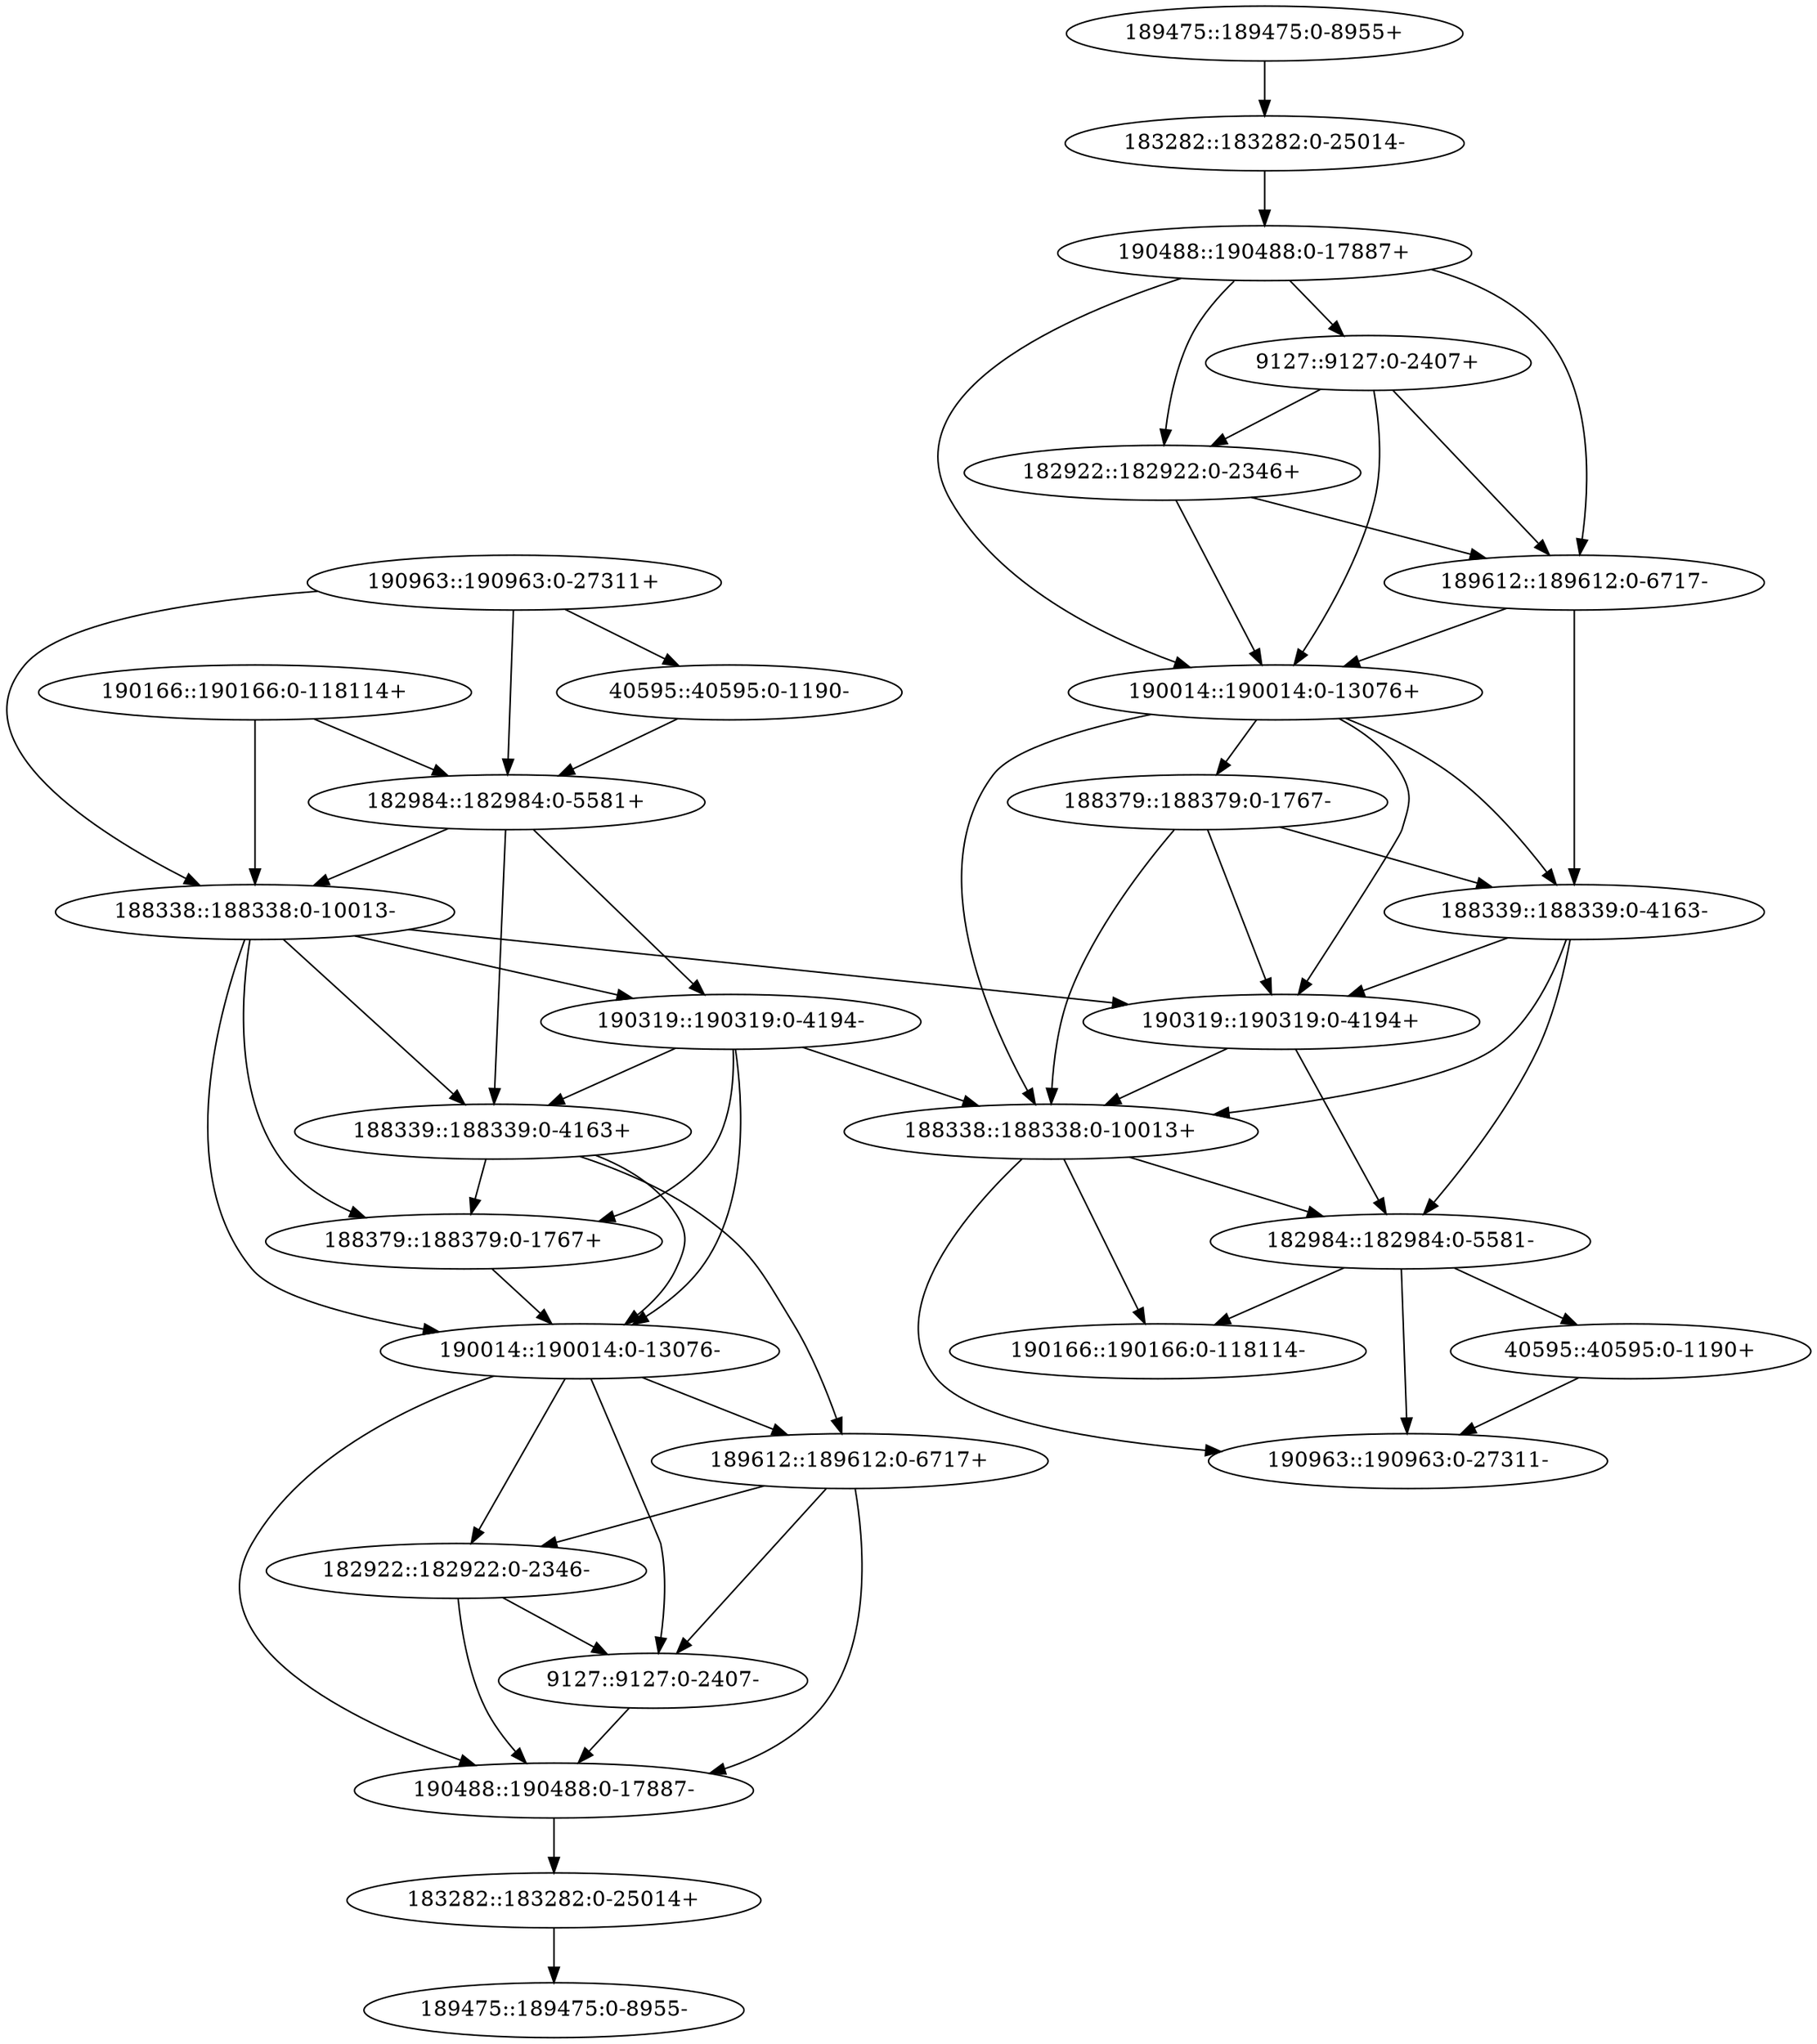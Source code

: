 digraph G {
"9127::9127:0-2407-" [l=2407]
"190488::190488:0-17887+" [l=17887]
"190014::190014:0-13076-" [l=13076]
"190014::190014:0-13076+" [l=13076]
"9127::9127:0-2407+" [l=2407]
"188338::188338:0-10013-" [l=10013]
"188339::188339:0-4163+" [l=4163]
"190963::190963:0-27311+" [l=27311]
"183282::183282:0-25014-" [l=25014]
"188379::188379:0-1767+" [l=1767]
"182922::182922:0-2346-" [l=2346]
"189612::189612:0-6717-" [l=6717]
"190166::190166:0-118114+" [l=118114]
"190488::190488:0-17887-" [l=17887]
"182984::182984:0-5581-" [l=5581]
"190319::190319:0-4194-" [l=4194]
"188338::188338:0-10013+" [l=10013]
"183282::183282:0-25014+" [l=25014]
"188379::188379:0-1767-" [l=1767]
"190963::190963:0-27311-" [l=27311]
"189612::189612:0-6717+" [l=6717]
"188339::188339:0-4163-" [l=4163]
"182984::182984:0-5581+" [l=5581]
"40595::40595:0-1190-" [l=1190]
"40595::40595:0-1190+" [l=1190]
"189475::189475:0-8955+" [l=8955]
"190166::190166:0-118114-" [l=118114]
"190319::190319:0-4194+" [l=4194]
"182922::182922:0-2346+" [l=2346]
"189475::189475:0-8955-" [l=8955]
"183282::183282:0-25014+" -> "189475::189475:0-8955-" [d=337 e=100 n=18]
"189475::189475:0-8955+" -> "183282::183282:0-25014-" [d=337 e=100 n=18]
"188339::188339:0-4163+" -> "190014::190014:0-13076-" [d=1347 e=100 n=14]
"188339::188339:0-4163+" -> "188379::188379:0-1767+" [d=-91 e=100 n=8]
"188339::188339:0-4163+" -> "189612::189612:0-6717+" [d=14303 e=100 n=2]
"190014::190014:0-13076+" -> "188339::188339:0-4163-" [d=1347 e=100 n=14]
"190014::190014:0-13076+" -> "190319::190319:0-4194+" [d=4742 e=100 n=7]
"190014::190014:0-13076+" -> "188379::188379:0-1767-" [d=-290 e=100 n=6]
"190014::190014:0-13076+" -> "188338::188338:0-10013+" [d=9055 e=100 n=5]
"190319::190319:0-4194-" -> "190014::190014:0-13076-" [d=4742 e=100 n=7]
"190319::190319:0-4194-" -> "188339::188339:0-4163+" [d=-658 e=100 n=11]
"190319::190319:0-4194-" -> "188379::188379:0-1767+" [d=3321 e=100 n=4]
"190319::190319:0-4194-" -> "188338::188338:0-10013+" [d=200 e=100 n=2]
"188339::188339:0-4163-" -> "190319::190319:0-4194+" [d=-658 e=100 n=11]
"188339::188339:0-4163-" -> "188338::188338:0-10013+" [d=3655 e=100 n=8]
"188339::188339:0-4163-" -> "182984::182984:0-5581-" [d=13826 e=100 n=3]
"189612::189612:0-6717-" -> "190014::190014:0-13076+" [d=105 e=100 n=18]
"189612::189612:0-6717-" -> "188339::188339:0-4163-" [d=14303 e=100 n=2]
"190014::190014:0-13076-" -> "189612::189612:0-6717+" [d=105 e=100 n=18]
"190014::190014:0-13076-" -> "182922::182922:0-2346-" [d=14783 e=100 n=2]
"190014::190014:0-13076-" -> "9127::9127:0-2407-" [d=17054 e=100 n=3]
"190014::190014:0-13076-" -> "190488::190488:0-17887-" [d=19304 e=100 n=2]
"188379::188379:0-1767-" -> "188339::188339:0-4163-" [d=-91 e=100 n=8]
"188379::188379:0-1767-" -> "190319::190319:0-4194+" [d=3321 e=100 n=4]
"188379::188379:0-1767-" -> "188338::188338:0-10013+" [d=7534 e=100 n=3]
"188338::188338:0-10013+" -> "190166::190166:0-118114-" [d=6305 e=100 n=5]
"188338::188338:0-10013+" -> "182984::182984:0-5581-" [d=239 e=100 n=14]
"188338::188338:0-10013+" -> "190963::190963:0-27311-" [d=20116 e=100 n=2]
"190166::190166:0-118114+" -> "188338::188338:0-10013-" [d=6305 e=100 n=5]
"190166::190166:0-118114+" -> "182984::182984:0-5581+" [d=564 e=100 n=13]
"190488::190488:0-17887+" -> "9127::9127:0-2407+" [d=41 e=100 n=11]
"190488::190488:0-17887+" -> "182922::182922:0-2346+" [d=2232 e=100 n=6]
"190488::190488:0-17887+" -> "190014::190014:0-13076+" [d=19304 e=100 n=2]
"190488::190488:0-17887+" -> "189612::189612:0-6717-" [d=12745 e=100 n=2]
"9127::9127:0-2407-" -> "190488::190488:0-17887-" [d=41 e=100 n=11]
"182922::182922:0-2346-" -> "190488::190488:0-17887-" [d=2232 e=100 n=6]
"182922::182922:0-2346-" -> "9127::9127:0-2407-" [d=-147 e=100 n=8]
"9127::9127:0-2407+" -> "182922::182922:0-2346+" [d=-147 e=100 n=8]
"9127::9127:0-2407+" -> "189612::189612:0-6717-" [d=10398 e=100 n=4]
"9127::9127:0-2407+" -> "190014::190014:0-13076+" [d=17054 e=100 n=3]
"182984::182984:0-5581+" -> "188338::188338:0-10013-" [d=239 e=100 n=14]
"182984::182984:0-5581+" -> "190319::190319:0-4194-" [d=10146 e=100 n=6]
"182984::182984:0-5581+" -> "188339::188339:0-4163+" [d=13826 e=100 n=3]
"182984::182984:0-5581-" -> "40595::40595:0-1190+" [d=5173 e=100 n=7]
"182984::182984:0-5581-" -> "190166::190166:0-118114-" [d=564 e=100 n=13]
"182984::182984:0-5581-" -> "190963::190963:0-27311-" [d=14459 e=100 n=6]
"40595::40595:0-1190-" -> "182984::182984:0-5581+" [d=5173 e=100 n=7]
"183282::183282:0-25014-" -> "190488::190488:0-17887+" [d=862 e=100 n=14]
"190488::190488:0-17887-" -> "183282::183282:0-25014+" [d=862 e=100 n=14]
"188338::188338:0-10013-" -> "190319::190319:0-4194-" [d=150 e=100 n=13]
"188338::188338:0-10013-" -> "188339::188339:0-4163+" [d=3655 e=100 n=8]
"188338::188338:0-10013-" -> "190014::190014:0-13076-" [d=9055 e=100 n=5]
"188338::188338:0-10013-" -> "188379::188379:0-1767+" [d=7534 e=100 n=3]
"188338::188338:0-10013-" -> "190319::190319:0-4194+" [d=200 e=100 n=2]
"190319::190319:0-4194+" -> "188338::188338:0-10013+" [d=150 e=100 n=13]
"190319::190319:0-4194+" -> "182984::182984:0-5581-" [d=10146 e=100 n=6]
"188379::188379:0-1767+" -> "190014::190014:0-13076-" [d=-290 e=100 n=6]
"190963::190963:0-27311+" -> "182984::182984:0-5581+" [d=14459 e=100 n=6]
"190963::190963:0-27311+" -> "40595::40595:0-1190-" [d=7965 e=100 n=7]
"190963::190963:0-27311+" -> "188338::188338:0-10013-" [d=20116 e=100 n=2]
"40595::40595:0-1190+" -> "190963::190963:0-27311-" [d=7965 e=100 n=7]
"182922::182922:0-2346+" -> "189612::189612:0-6717-" [d=8144 e=100 n=4]
"182922::182922:0-2346+" -> "190014::190014:0-13076+" [d=14783 e=100 n=2]
"189612::189612:0-6717+" -> "182922::182922:0-2346-" [d=8144 e=100 n=4]
"189612::189612:0-6717+" -> "9127::9127:0-2407-" [d=10398 e=100 n=4]
"189612::189612:0-6717+" -> "190488::190488:0-17887-" [d=12745 e=100 n=2]
}

